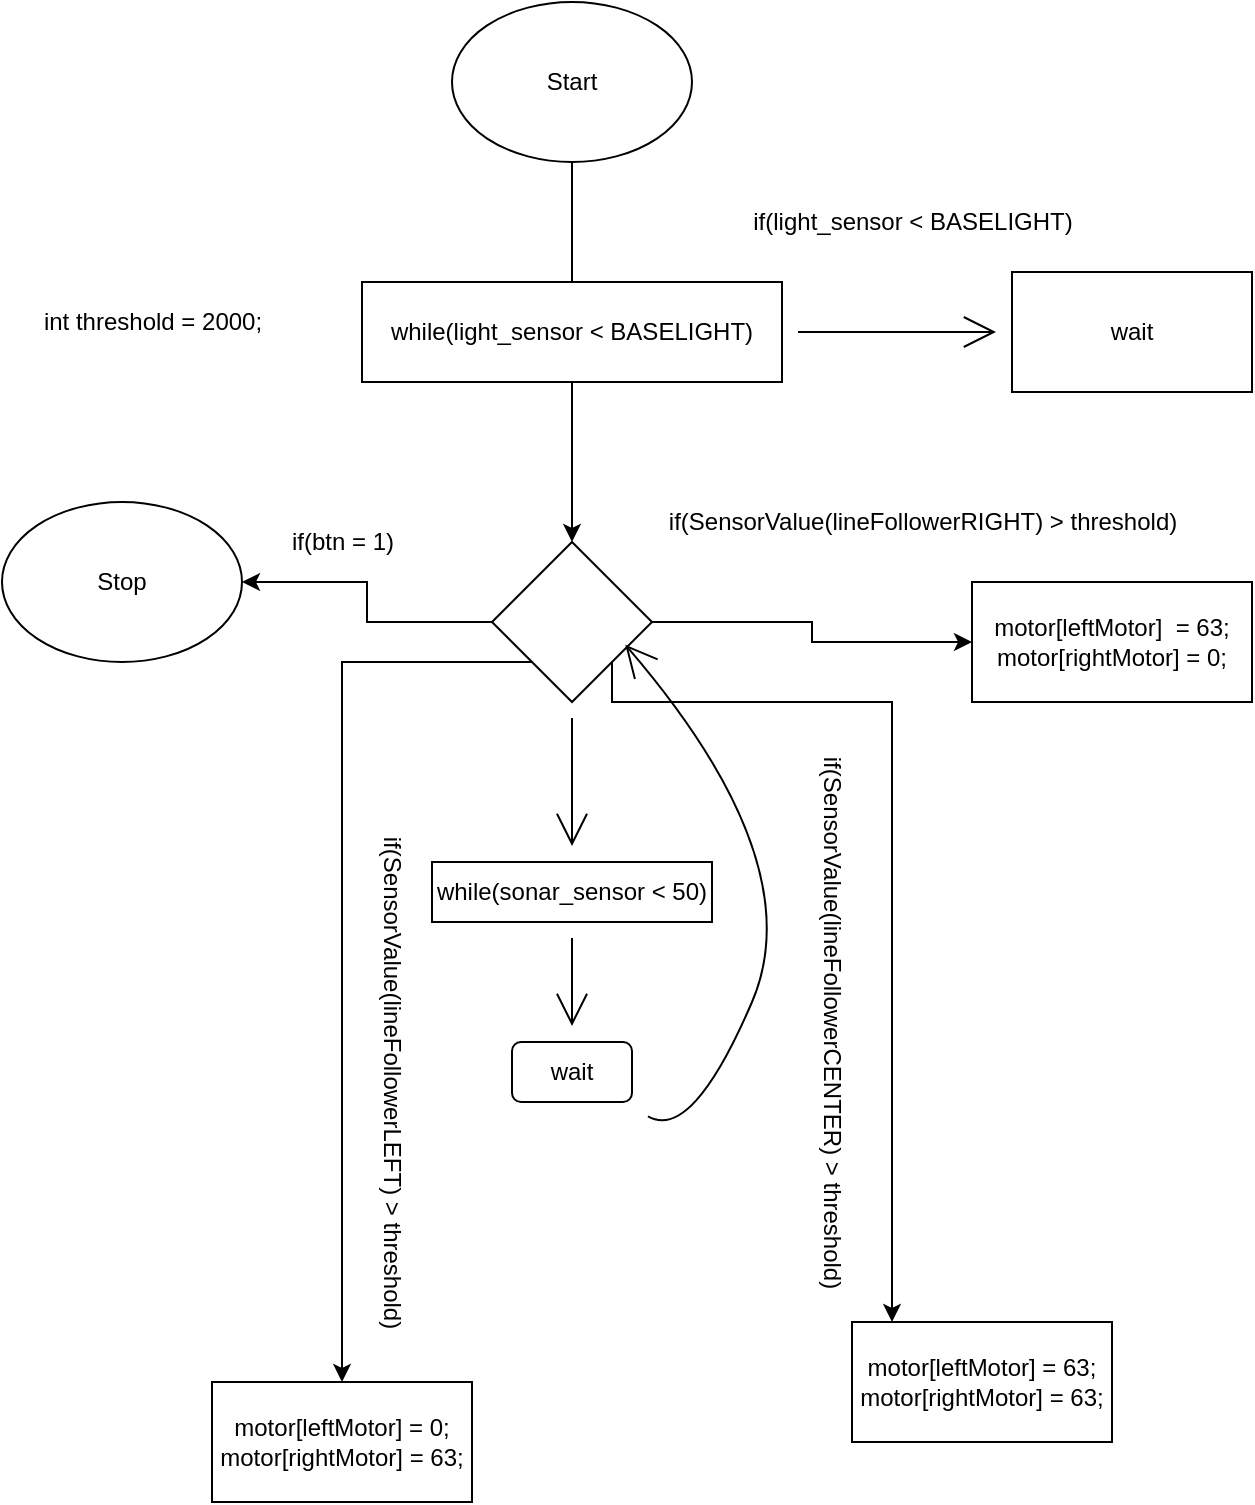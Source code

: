 <mxfile version="15.3.5" type="github">
  <diagram id="0QeddL1r5mFSKa4G-LGD" name="Page-1">
    <mxGraphModel dx="782" dy="436" grid="1" gridSize="10" guides="1" tooltips="1" connect="1" arrows="1" fold="1" page="1" pageScale="1" pageWidth="827" pageHeight="1169" math="0" shadow="0">
      <root>
        <mxCell id="0" />
        <mxCell id="1" parent="0" />
        <mxCell id="IMHdvO0FQ3p-l5Y8LVks-5" value="" style="edgeStyle=orthogonalEdgeStyle;rounded=0;orthogonalLoop=1;jettySize=auto;html=1;startArrow=none;" edge="1" parent="1" source="IMHdvO0FQ3p-l5Y8LVks-21" target="IMHdvO0FQ3p-l5Y8LVks-11">
          <mxGeometry relative="1" as="geometry" />
        </mxCell>
        <mxCell id="IMHdvO0FQ3p-l5Y8LVks-6" value="Start" style="ellipse;whiteSpace=wrap;html=1;" vertex="1" parent="1">
          <mxGeometry x="420" y="10" width="120" height="80" as="geometry" />
        </mxCell>
        <mxCell id="IMHdvO0FQ3p-l5Y8LVks-7" value="" style="edgeStyle=orthogonalEdgeStyle;rounded=0;orthogonalLoop=1;jettySize=auto;html=1;startArrow=none;exitX=0;exitY=0.5;exitDx=0;exitDy=0;entryX=1;entryY=0.5;entryDx=0;entryDy=0;" edge="1" parent="1" source="IMHdvO0FQ3p-l5Y8LVks-11" target="IMHdvO0FQ3p-l5Y8LVks-12">
          <mxGeometry relative="1" as="geometry">
            <mxPoint x="160" y="340" as="targetPoint" />
            <mxPoint x="265" y="340" as="sourcePoint" />
          </mxGeometry>
        </mxCell>
        <mxCell id="IMHdvO0FQ3p-l5Y8LVks-8" value="" style="edgeStyle=orthogonalEdgeStyle;rounded=0;orthogonalLoop=1;jettySize=auto;html=1;exitX=0;exitY=1;exitDx=0;exitDy=0;" edge="1" parent="1" source="IMHdvO0FQ3p-l5Y8LVks-11" target="IMHdvO0FQ3p-l5Y8LVks-14">
          <mxGeometry relative="1" as="geometry" />
        </mxCell>
        <mxCell id="IMHdvO0FQ3p-l5Y8LVks-9" style="edgeStyle=orthogonalEdgeStyle;rounded=0;orthogonalLoop=1;jettySize=auto;html=1;entryX=0;entryY=0.5;entryDx=0;entryDy=0;" edge="1" parent="1" source="IMHdvO0FQ3p-l5Y8LVks-11" target="IMHdvO0FQ3p-l5Y8LVks-15">
          <mxGeometry relative="1" as="geometry" />
        </mxCell>
        <mxCell id="IMHdvO0FQ3p-l5Y8LVks-10" style="edgeStyle=orthogonalEdgeStyle;rounded=0;orthogonalLoop=1;jettySize=auto;html=1;exitX=1;exitY=1;exitDx=0;exitDy=0;" edge="1" parent="1" source="IMHdvO0FQ3p-l5Y8LVks-11">
          <mxGeometry relative="1" as="geometry">
            <mxPoint x="640" y="670" as="targetPoint" />
            <Array as="points">
              <mxPoint x="640" y="360" />
            </Array>
          </mxGeometry>
        </mxCell>
        <mxCell id="IMHdvO0FQ3p-l5Y8LVks-25" value="" style="edgeStyle=none;curved=1;rounded=0;orthogonalLoop=1;jettySize=auto;html=1;endArrow=open;startSize=14;endSize=14;sourcePerimeterSpacing=8;targetPerimeterSpacing=8;" edge="1" parent="1" source="IMHdvO0FQ3p-l5Y8LVks-11" target="IMHdvO0FQ3p-l5Y8LVks-22">
          <mxGeometry relative="1" as="geometry" />
        </mxCell>
        <mxCell id="IMHdvO0FQ3p-l5Y8LVks-11" value="" style="rhombus;whiteSpace=wrap;html=1;" vertex="1" parent="1">
          <mxGeometry x="440" y="280" width="80" height="80" as="geometry" />
        </mxCell>
        <mxCell id="IMHdvO0FQ3p-l5Y8LVks-12" value="Stop" style="ellipse;whiteSpace=wrap;html=1;" vertex="1" parent="1">
          <mxGeometry x="195" y="260" width="120" height="80" as="geometry" />
        </mxCell>
        <mxCell id="IMHdvO0FQ3p-l5Y8LVks-13" value="if(btn = 1)" style="text;html=1;align=center;verticalAlign=middle;resizable=0;points=[];autosize=1;strokeColor=none;fillColor=none;" vertex="1" parent="1">
          <mxGeometry x="330" y="270" width="70" height="20" as="geometry" />
        </mxCell>
        <mxCell id="IMHdvO0FQ3p-l5Y8LVks-14" value="motor[leftMotor] = 0;&#xa;   motor[rightMotor] = 63;" style="whiteSpace=wrap;html=1;" vertex="1" parent="1">
          <mxGeometry x="300" y="700" width="130" height="60" as="geometry" />
        </mxCell>
        <mxCell id="IMHdvO0FQ3p-l5Y8LVks-15" value="&lt;div&gt;motor[leftMotor]&amp;nbsp; = 63;&lt;/div&gt;&lt;div&gt;&lt;span&gt;   &lt;/span&gt;motor[rightMotor] = 0;&lt;/div&gt;" style="whiteSpace=wrap;html=1;" vertex="1" parent="1">
          <mxGeometry x="680" y="300" width="140" height="60" as="geometry" />
        </mxCell>
        <mxCell id="IMHdvO0FQ3p-l5Y8LVks-16" value="motor[leftMotor] = 63;&#xa;   motor[rightMotor] = 63;" style="whiteSpace=wrap;html=1;" vertex="1" parent="1">
          <mxGeometry x="620" y="670" width="130" height="60" as="geometry" />
        </mxCell>
        <mxCell id="IMHdvO0FQ3p-l5Y8LVks-17" value="if(SensorValue(lineFollowerLEFT) &amp;gt; threshold)" style="text;html=1;align=center;verticalAlign=middle;resizable=0;points=[];autosize=1;strokeColor=none;fillColor=none;rotation=90;" vertex="1" parent="1">
          <mxGeometry x="260" y="540" width="260" height="20" as="geometry" />
        </mxCell>
        <mxCell id="IMHdvO0FQ3p-l5Y8LVks-18" value="int threshold = 2000;" style="text;html=1;align=center;verticalAlign=middle;resizable=0;points=[];autosize=1;strokeColor=none;fillColor=none;" vertex="1" parent="1">
          <mxGeometry x="210" y="160" width="120" height="20" as="geometry" />
        </mxCell>
        <mxCell id="IMHdvO0FQ3p-l5Y8LVks-19" value="if(SensorValue(lineFollowerCENTER) &amp;gt; threshold)" style="text;html=1;align=center;verticalAlign=middle;resizable=0;points=[];autosize=1;strokeColor=none;fillColor=none;rotation=90;" vertex="1" parent="1">
          <mxGeometry x="470" y="510" width="280" height="20" as="geometry" />
        </mxCell>
        <mxCell id="IMHdvO0FQ3p-l5Y8LVks-20" value="if(SensorValue(lineFollowerRIGHT) &amp;gt; threshold)" style="text;html=1;align=center;verticalAlign=middle;resizable=0;points=[];autosize=1;strokeColor=none;fillColor=none;" vertex="1" parent="1">
          <mxGeometry x="520" y="260" width="270" height="20" as="geometry" />
        </mxCell>
        <mxCell id="IMHdvO0FQ3p-l5Y8LVks-26" value="" style="edgeStyle=none;curved=1;rounded=0;orthogonalLoop=1;jettySize=auto;html=1;endArrow=open;startSize=14;endSize=14;sourcePerimeterSpacing=8;targetPerimeterSpacing=8;" edge="1" parent="1" source="IMHdvO0FQ3p-l5Y8LVks-22" target="IMHdvO0FQ3p-l5Y8LVks-23">
          <mxGeometry relative="1" as="geometry" />
        </mxCell>
        <mxCell id="IMHdvO0FQ3p-l5Y8LVks-22" value="while(sonar_sensor &amp;lt; 50)" style="whiteSpace=wrap;html=1;" vertex="1" parent="1">
          <mxGeometry x="410" y="440" width="140" height="30" as="geometry" />
        </mxCell>
        <mxCell id="IMHdvO0FQ3p-l5Y8LVks-27" value="" style="edgeStyle=none;curved=1;rounded=0;orthogonalLoop=1;jettySize=auto;html=1;endArrow=open;startSize=14;endSize=14;sourcePerimeterSpacing=8;targetPerimeterSpacing=8;entryX=0.833;entryY=0.642;entryDx=0;entryDy=0;entryPerimeter=0;" edge="1" parent="1" source="IMHdvO0FQ3p-l5Y8LVks-23" target="IMHdvO0FQ3p-l5Y8LVks-11">
          <mxGeometry relative="1" as="geometry">
            <Array as="points">
              <mxPoint x="540" y="580" />
              <mxPoint x="600" y="440" />
            </Array>
          </mxGeometry>
        </mxCell>
        <mxCell id="IMHdvO0FQ3p-l5Y8LVks-23" value="wait" style="rounded=1;whiteSpace=wrap;html=1;" vertex="1" parent="1">
          <mxGeometry x="450" y="530" width="60" height="30" as="geometry" />
        </mxCell>
        <mxCell id="IMHdvO0FQ3p-l5Y8LVks-29" value="" style="edgeStyle=none;curved=1;rounded=0;orthogonalLoop=1;jettySize=auto;html=1;endArrow=open;startSize=14;endSize=14;sourcePerimeterSpacing=8;targetPerimeterSpacing=8;" edge="1" parent="1" source="IMHdvO0FQ3p-l5Y8LVks-21" target="IMHdvO0FQ3p-l5Y8LVks-28">
          <mxGeometry relative="1" as="geometry" />
        </mxCell>
        <mxCell id="IMHdvO0FQ3p-l5Y8LVks-21" value="while(light_sensor &amp;lt; BASELIGHT)" style="whiteSpace=wrap;html=1;" vertex="1" parent="1">
          <mxGeometry x="375" y="150" width="210" height="50" as="geometry" />
        </mxCell>
        <mxCell id="IMHdvO0FQ3p-l5Y8LVks-24" value="" style="edgeStyle=orthogonalEdgeStyle;rounded=0;orthogonalLoop=1;jettySize=auto;html=1;endArrow=none;" edge="1" parent="1" source="IMHdvO0FQ3p-l5Y8LVks-6" target="IMHdvO0FQ3p-l5Y8LVks-21">
          <mxGeometry relative="1" as="geometry">
            <mxPoint x="480" y="90" as="sourcePoint" />
            <mxPoint x="480" y="300" as="targetPoint" />
          </mxGeometry>
        </mxCell>
        <mxCell id="IMHdvO0FQ3p-l5Y8LVks-28" value="wait" style="whiteSpace=wrap;html=1;" vertex="1" parent="1">
          <mxGeometry x="700" y="145" width="120" height="60" as="geometry" />
        </mxCell>
        <mxCell id="IMHdvO0FQ3p-l5Y8LVks-30" value="&lt;span&gt;if(light_sensor &amp;lt; BASELIGHT)&lt;/span&gt;" style="text;html=1;align=center;verticalAlign=middle;resizable=0;points=[];autosize=1;strokeColor=none;fillColor=none;" vertex="1" parent="1">
          <mxGeometry x="560" y="110" width="180" height="20" as="geometry" />
        </mxCell>
      </root>
    </mxGraphModel>
  </diagram>
</mxfile>
